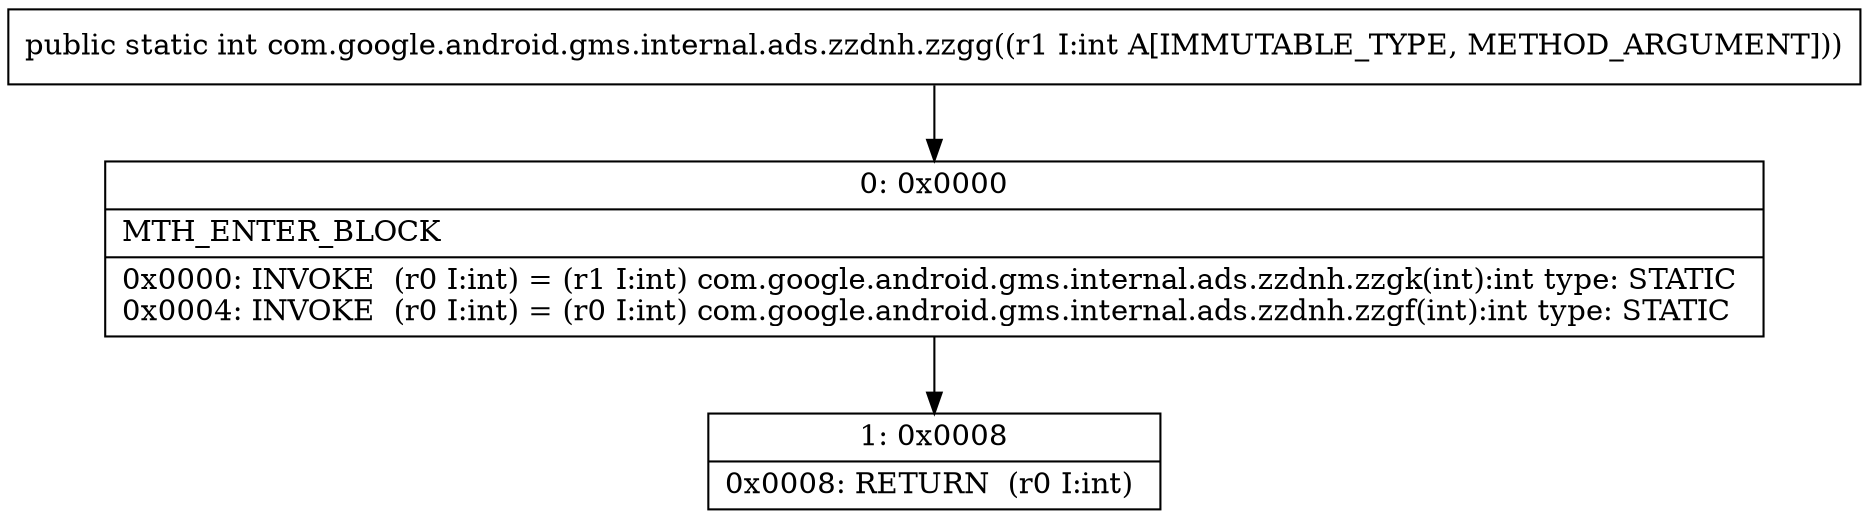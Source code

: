 digraph "CFG forcom.google.android.gms.internal.ads.zzdnh.zzgg(I)I" {
Node_0 [shape=record,label="{0\:\ 0x0000|MTH_ENTER_BLOCK\l|0x0000: INVOKE  (r0 I:int) = (r1 I:int) com.google.android.gms.internal.ads.zzdnh.zzgk(int):int type: STATIC \l0x0004: INVOKE  (r0 I:int) = (r0 I:int) com.google.android.gms.internal.ads.zzdnh.zzgf(int):int type: STATIC \l}"];
Node_1 [shape=record,label="{1\:\ 0x0008|0x0008: RETURN  (r0 I:int) \l}"];
MethodNode[shape=record,label="{public static int com.google.android.gms.internal.ads.zzdnh.zzgg((r1 I:int A[IMMUTABLE_TYPE, METHOD_ARGUMENT])) }"];
MethodNode -> Node_0;
Node_0 -> Node_1;
}


